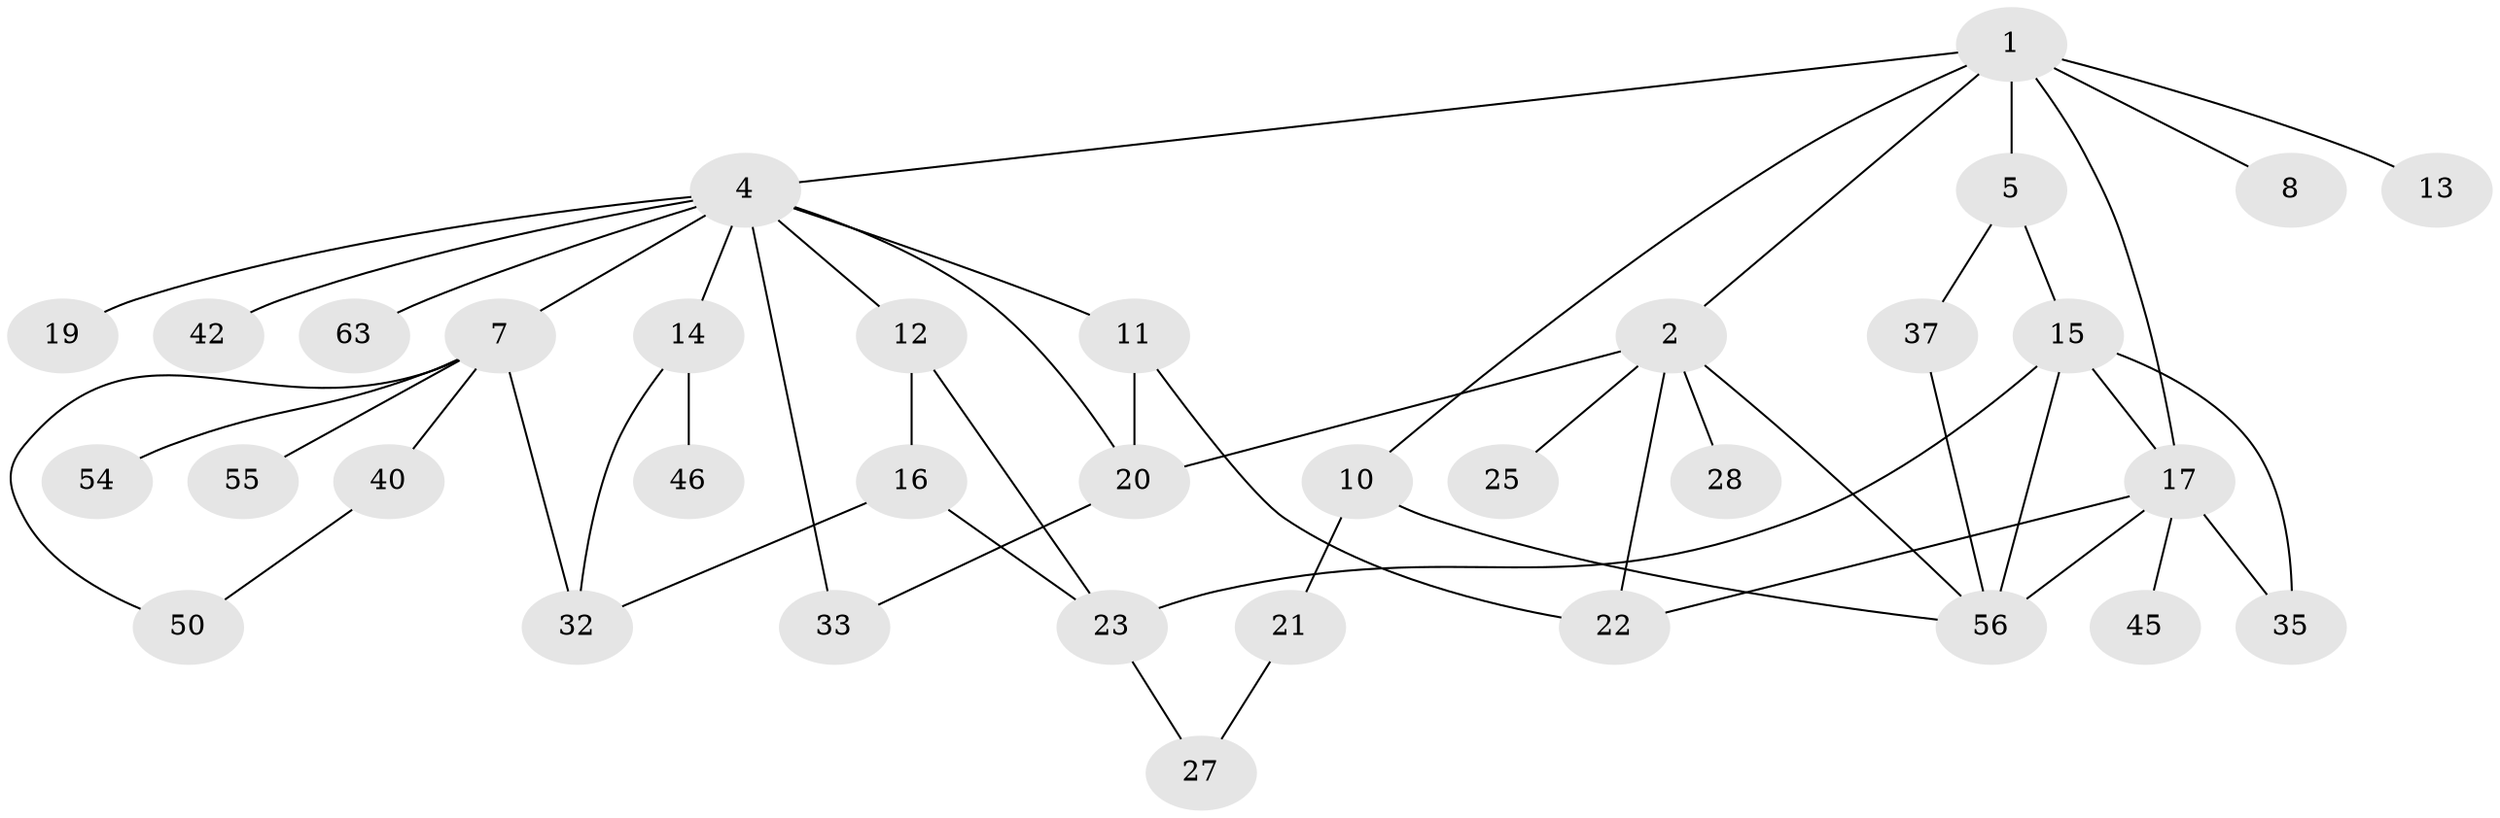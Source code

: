 // original degree distribution, {7: 0.014084507042253521, 5: 0.056338028169014086, 4: 0.07042253521126761, 3: 0.28169014084507044, 9: 0.014084507042253521, 1: 0.30985915492957744, 2: 0.2535211267605634}
// Generated by graph-tools (version 1.1) at 2025/13/03/09/25 04:13:24]
// undirected, 35 vertices, 51 edges
graph export_dot {
graph [start="1"]
  node [color=gray90,style=filled];
  1;
  2 [super="+29+3"];
  4 [super="+44+6"];
  5;
  7 [super="+18"];
  8;
  10 [super="+53"];
  11;
  12;
  13 [super="+60"];
  14;
  15 [super="+47+38"];
  16 [super="+26"];
  17 [super="+41+24+71"];
  19 [super="+43"];
  20 [super="+51"];
  21 [super="+58"];
  22 [super="+30+66"];
  23 [super="+70+36"];
  25;
  27 [super="+31"];
  28;
  32;
  33;
  35 [super="+57"];
  37;
  40;
  42;
  45 [super="+69+67"];
  46;
  50;
  54;
  55;
  56 [super="+59"];
  63;
  1 -- 2;
  1 -- 4;
  1 -- 5;
  1 -- 8;
  1 -- 10;
  1 -- 13;
  1 -- 17;
  2 -- 25;
  2 -- 56;
  2 -- 20;
  2 -- 28;
  2 -- 22;
  4 -- 33;
  4 -- 7;
  4 -- 42;
  4 -- 11;
  4 -- 12;
  4 -- 14;
  4 -- 19;
  4 -- 63;
  4 -- 20;
  5 -- 15;
  5 -- 37;
  7 -- 32;
  7 -- 50;
  7 -- 55;
  7 -- 54;
  7 -- 40;
  10 -- 21;
  10 -- 56;
  11 -- 22;
  11 -- 20;
  12 -- 16;
  12 -- 23;
  14 -- 32;
  14 -- 46;
  15 -- 23;
  15 -- 35;
  15 -- 56;
  15 -- 17;
  16 -- 32;
  16 -- 23;
  17 -- 56;
  17 -- 45;
  17 -- 35;
  17 -- 22;
  20 -- 33;
  21 -- 27;
  23 -- 27;
  37 -- 56;
  40 -- 50;
}

